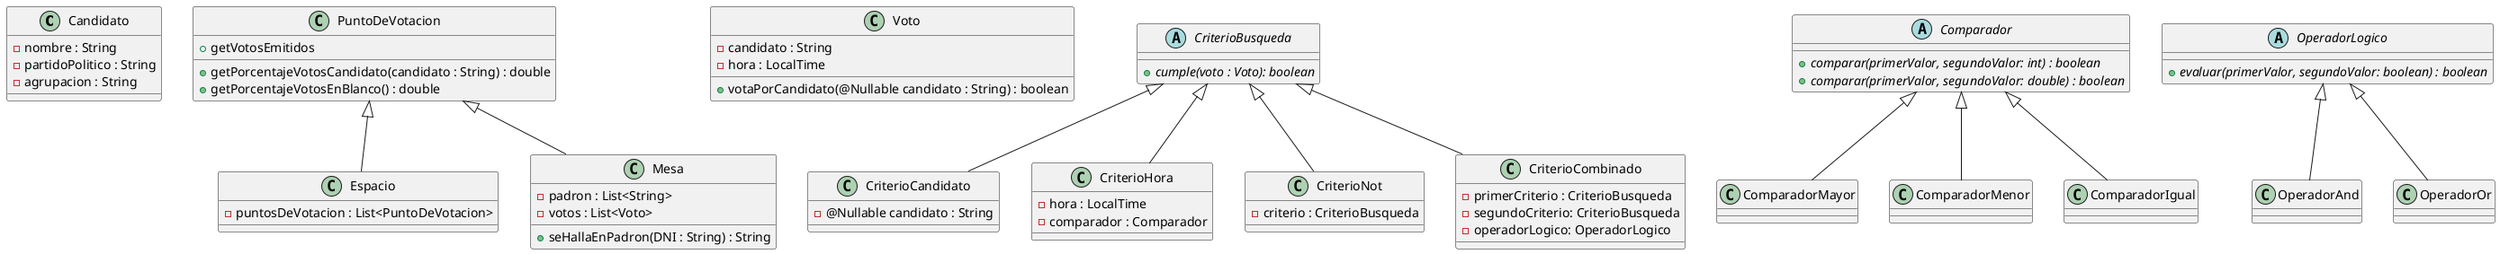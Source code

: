 ﻿@startuml classDiagram

class Candidato {

    - nombre : String
    - partidoPolitico : String
    - agrupacion : String
}

class PuntoDeVotacion {
    + getPorcentajeVotosCandidato(candidato : String) : double
    + getPorcentajeVotosEnBlanco() : double
    + getVotosEmitidos
}

PuntoDeVotacion <|-- Espacio
class Espacio {
    - puntosDeVotacion : List<PuntoDeVotacion>
}

PuntoDeVotacion <|-- Mesa
class Mesa {
    - padron : List<String>
    ' El "String" debe tener formato de DNI.
    - votos : List<Voto>

    + seHallaEnPadron(DNI : String) : String
}

class Voto {

    - candidato : String
    ' Un voto en blanco es simplemente un voto en el que el candidato está vacío.
    - hora : LocalTime

    + votaPorCandidato(@Nullable candidato : String) : boolean
}

abstract class CriterioBusqueda {
    + {abstract} cumple(voto : Voto): boolean
}

CriterioBusqueda <|-- CriterioCandidato
class CriterioCandidato {
    - @Nullable candidato : String
}

CriterioBusqueda <|-- CriterioHora
class CriterioHora {
    - hora : LocalTime
    - comparador : Comparador
}

CriterioBusqueda <|-- CriterioNot
class CriterioNot {
    - criterio : CriterioBusqueda
}

CriterioBusqueda <|-- CriterioCombinado
class CriterioCombinado {
    - primerCriterio : CriterioBusqueda
    - segundoCriterio: CriterioBusqueda
    - operadorLogico: OperadorLogico
}

abstract class Comparador {
    + {abstract} comparar(primerValor, segundoValor: int) : boolean
    + {abstract} comparar(primerValor, segundoValor: double) : boolean
}

Comparador <|-- ComparadorMayor
class ComparadorMayor {
}

Comparador <|-- ComparadorMenor
class ComparadorMenor {
}

Comparador <|-- ComparadorIgual
class ComparadorIgual {
}

abstract class OperadorLogico {
    + {abstract} evaluar(primerValor, segundoValor: boolean) : boolean
}

OperadorLogico <|-- OperadorAnd
class OperadorAnd {
}

OperadorLogico <|-- OperadorOr
class OperadorOr {
}

@enduml
